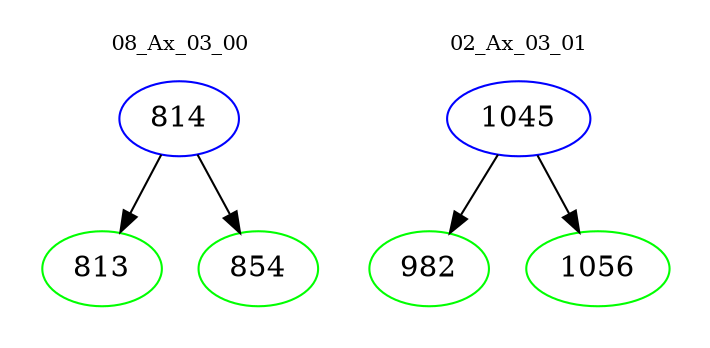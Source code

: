 digraph{
subgraph cluster_0 {
color = white
label = "08_Ax_03_00";
fontsize=10;
T0_814 [label="814", color="blue"]
T0_814 -> T0_813 [color="black"]
T0_813 [label="813", color="green"]
T0_814 -> T0_854 [color="black"]
T0_854 [label="854", color="green"]
}
subgraph cluster_1 {
color = white
label = "02_Ax_03_01";
fontsize=10;
T1_1045 [label="1045", color="blue"]
T1_1045 -> T1_982 [color="black"]
T1_982 [label="982", color="green"]
T1_1045 -> T1_1056 [color="black"]
T1_1056 [label="1056", color="green"]
}
}
